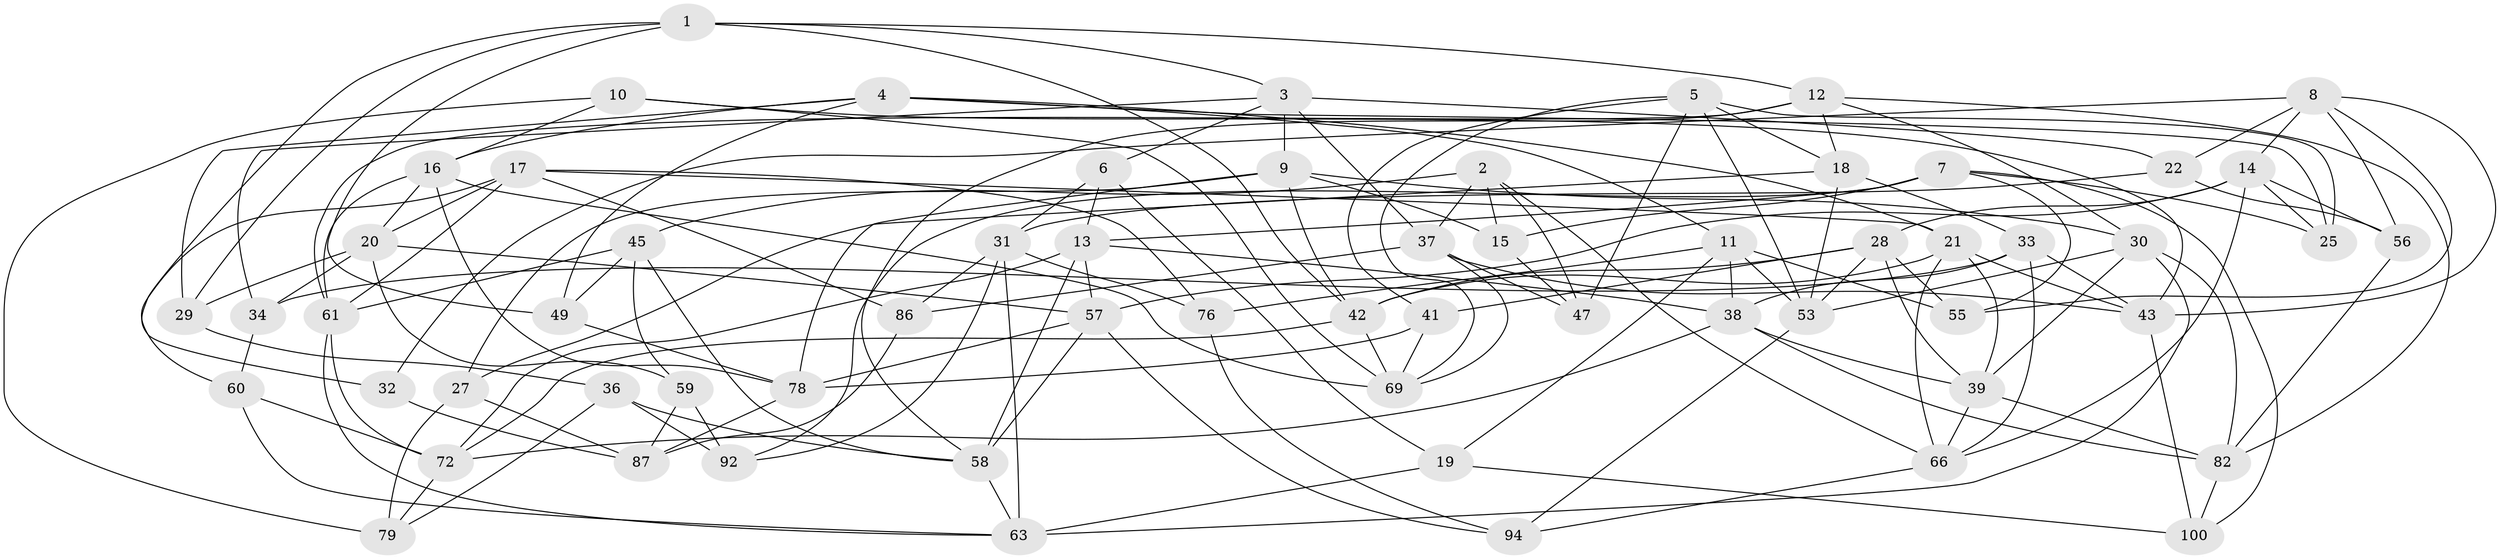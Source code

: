 // Generated by graph-tools (version 1.1) at 2025/24/03/03/25 07:24:28]
// undirected, 62 vertices, 159 edges
graph export_dot {
graph [start="1"]
  node [color=gray90,style=filled];
  1 [super="+84"];
  2 [super="+26"];
  3 [super="+62"];
  4 [super="+48"];
  5 [super="+95"];
  6;
  7 [super="+35"];
  8 [super="+51"];
  9 [super="+23"];
  10;
  11 [super="+93"];
  12 [super="+54"];
  13 [super="+70"];
  14 [super="+75"];
  15;
  16 [super="+80"];
  17 [super="+52"];
  18 [super="+24"];
  19;
  20 [super="+46"];
  21 [super="+73"];
  22;
  25;
  27;
  28 [super="+65"];
  29;
  30 [super="+64"];
  31 [super="+90"];
  32;
  33 [super="+40"];
  34;
  36;
  37 [super="+96"];
  38 [super="+50"];
  39 [super="+85"];
  41;
  42 [super="+44"];
  43 [super="+77"];
  45 [super="+74"];
  47;
  49;
  53 [super="+99"];
  55;
  56;
  57 [super="+89"];
  58 [super="+67"];
  59;
  60;
  61 [super="+88"];
  63 [super="+71"];
  66 [super="+68"];
  69 [super="+81"];
  72 [super="+83"];
  76;
  78 [super="+91"];
  79;
  82 [super="+98"];
  86;
  87 [super="+97"];
  92;
  94;
  100;
  1 -- 32;
  1 -- 29;
  1 -- 42;
  1 -- 3;
  1 -- 49;
  1 -- 12;
  2 -- 45 [weight=2];
  2 -- 66;
  2 -- 47;
  2 -- 37;
  2 -- 15;
  3 -- 6;
  3 -- 9;
  3 -- 22;
  3 -- 34;
  3 -- 37;
  4 -- 49;
  4 -- 11;
  4 -- 16;
  4 -- 25;
  4 -- 21;
  4 -- 29;
  5 -- 47;
  5 -- 25;
  5 -- 18;
  5 -- 41;
  5 -- 53;
  5 -- 69;
  6 -- 13;
  6 -- 19;
  6 -- 31;
  7 -- 15;
  7 -- 25;
  7 -- 100;
  7 -- 55;
  7 -- 92;
  7 -- 13;
  8 -- 14;
  8 -- 22;
  8 -- 32;
  8 -- 56;
  8 -- 55;
  8 -- 43;
  9 -- 78;
  9 -- 27;
  9 -- 30;
  9 -- 15;
  9 -- 42;
  10 -- 43;
  10 -- 69;
  10 -- 16;
  10 -- 79;
  11 -- 55;
  11 -- 53;
  11 -- 19;
  11 -- 76;
  11 -- 38;
  12 -- 58;
  12 -- 82;
  12 -- 18;
  12 -- 61;
  12 -- 30;
  13 -- 58;
  13 -- 72;
  13 -- 57;
  13 -- 38;
  14 -- 25;
  14 -- 66;
  14 -- 56;
  14 -- 57;
  14 -- 28;
  15 -- 47;
  16 -- 20;
  16 -- 78;
  16 -- 69;
  16 -- 61;
  17 -- 76;
  17 -- 61;
  17 -- 20;
  17 -- 60;
  17 -- 21;
  17 -- 86;
  18 -- 27;
  18 -- 33 [weight=2];
  18 -- 53;
  19 -- 100;
  19 -- 63;
  20 -- 29;
  20 -- 59;
  20 -- 57;
  20 -- 34;
  21 -- 43;
  21 -- 66;
  21 -- 39;
  21 -- 42;
  22 -- 31;
  22 -- 56;
  27 -- 79;
  27 -- 87;
  28 -- 55;
  28 -- 42;
  28 -- 41;
  28 -- 53;
  28 -- 39;
  29 -- 36;
  30 -- 39;
  30 -- 53;
  30 -- 82;
  30 -- 63;
  31 -- 92;
  31 -- 63;
  31 -- 86;
  31 -- 76;
  32 -- 87 [weight=2];
  33 -- 38;
  33 -- 43;
  33 -- 34;
  33 -- 66;
  34 -- 60;
  36 -- 79;
  36 -- 92;
  36 -- 58;
  37 -- 86;
  37 -- 43;
  37 -- 69;
  37 -- 47;
  38 -- 39;
  38 -- 72;
  38 -- 82;
  39 -- 66;
  39 -- 82;
  41 -- 78;
  41 -- 69;
  42 -- 72;
  42 -- 69;
  43 -- 100;
  45 -- 59;
  45 -- 49;
  45 -- 58;
  45 -- 61;
  49 -- 78;
  53 -- 94;
  56 -- 82;
  57 -- 78;
  57 -- 58;
  57 -- 94;
  58 -- 63;
  59 -- 87;
  59 -- 92;
  60 -- 63;
  60 -- 72;
  61 -- 72;
  61 -- 63;
  66 -- 94;
  72 -- 79;
  76 -- 94;
  78 -- 87;
  82 -- 100;
  86 -- 87;
}
